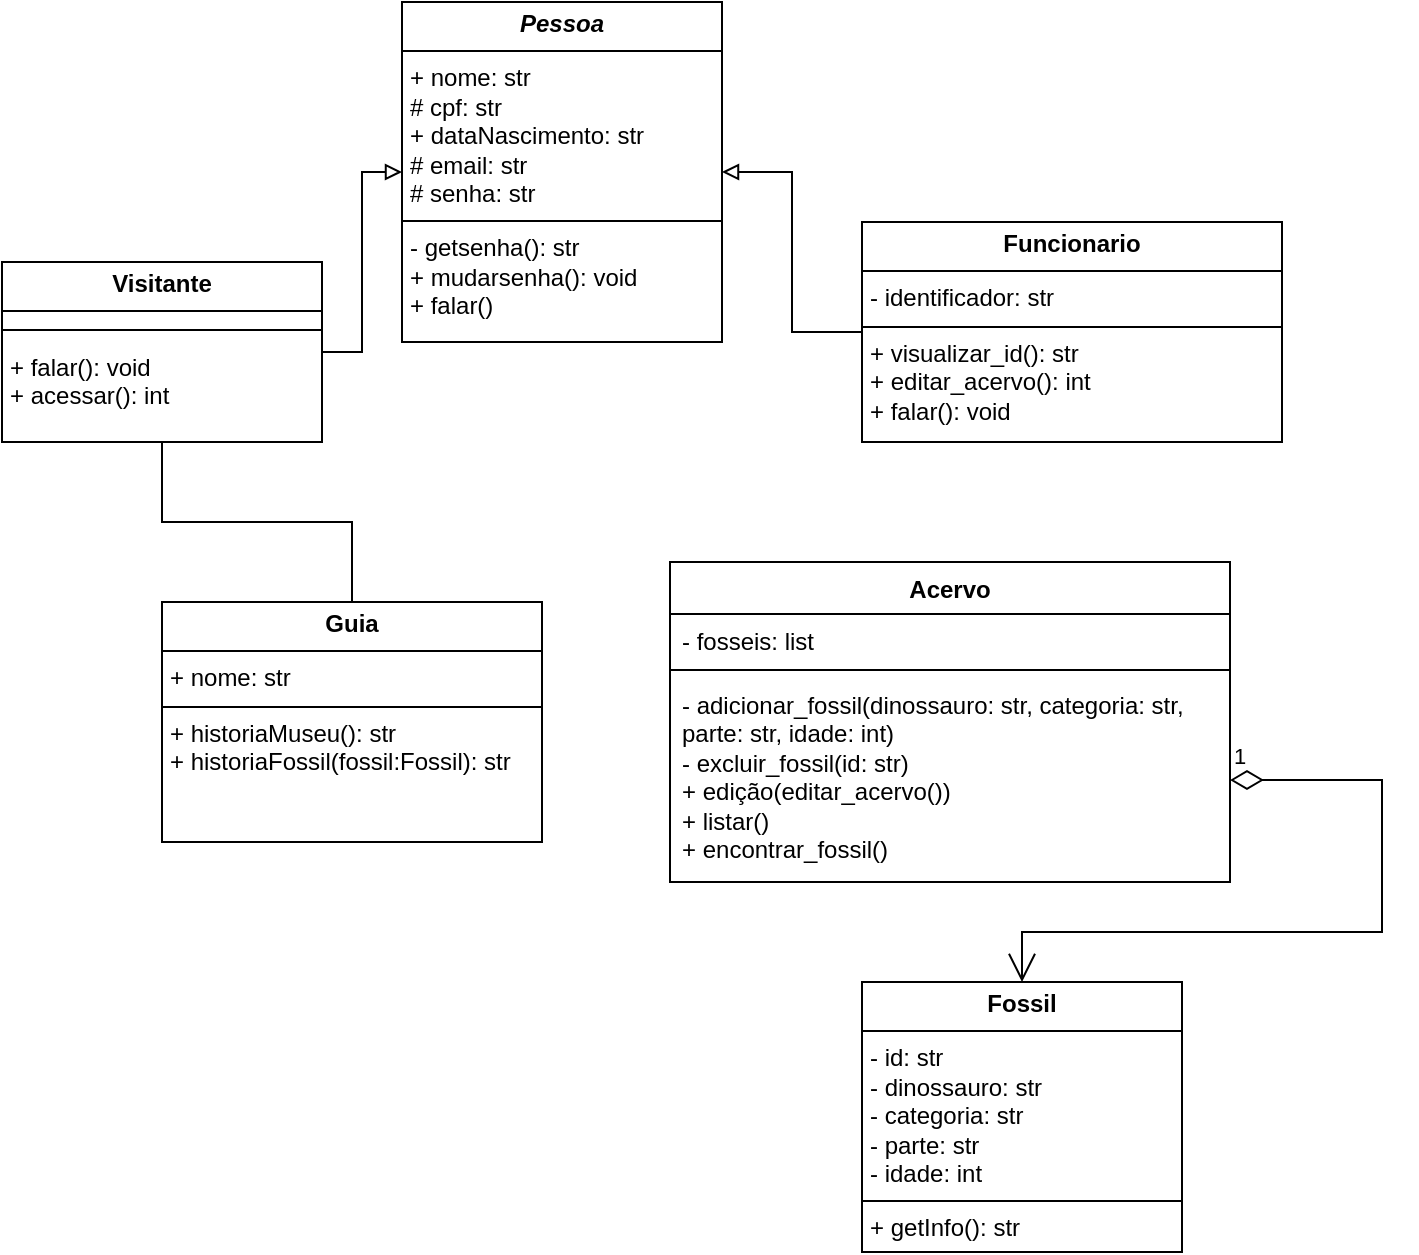 <mxfile version="25.0.3">
  <diagram name="Página-1" id="xMBLjgHwu8_9Ey4e87Mu">
    <mxGraphModel dx="880" dy="434" grid="1" gridSize="10" guides="1" tooltips="1" connect="1" arrows="1" fold="1" page="1" pageScale="1" pageWidth="827" pageHeight="1169" math="0" shadow="0">
      <root>
        <mxCell id="0" />
        <mxCell id="1" parent="0" />
        <mxCell id="QGTMMUV1N1az6ob_RiHV-1" value="&lt;p style=&quot;margin:0px;margin-top:4px;text-align:center;&quot;&gt;&lt;b&gt;&lt;i&gt;Pessoa&lt;/i&gt;&lt;/b&gt;&lt;/p&gt;&lt;hr size=&quot;1&quot; style=&quot;border-style:solid;&quot;&gt;&lt;p style=&quot;margin:0px;margin-left:4px;&quot;&gt;+ nome: str&lt;/p&gt;&lt;p style=&quot;margin:0px;margin-left:4px;&quot;&gt;# cpf: str&lt;/p&gt;&lt;p style=&quot;margin:0px;margin-left:4px;&quot;&gt;+ dataNascimento: str&lt;/p&gt;&lt;p style=&quot;margin:0px;margin-left:4px;&quot;&gt;# email: str&lt;/p&gt;&lt;p style=&quot;margin:0px;margin-left:4px;&quot;&gt;# senha: str&lt;/p&gt;&lt;hr size=&quot;1&quot; style=&quot;border-style:solid;&quot;&gt;&lt;p style=&quot;margin:0px;margin-left:4px;&quot;&gt;&lt;span style=&quot;background-color: initial;&quot;&gt;- getsenha(): str&lt;/span&gt;&lt;/p&gt;&lt;p style=&quot;margin:0px;margin-left:4px;&quot;&gt;&lt;span style=&quot;background-color: initial;&quot;&gt;+ mudarsenha(): void&lt;/span&gt;&lt;/p&gt;&lt;p style=&quot;margin:0px;margin-left:4px;&quot;&gt;+ falar()&lt;/p&gt;" style="verticalAlign=top;align=left;overflow=fill;html=1;whiteSpace=wrap;" parent="1" vertex="1">
          <mxGeometry x="280" y="90" width="160" height="170" as="geometry" />
        </mxCell>
        <mxCell id="ZSzZyokpukPjl3Q3LuYp-15" style="edgeStyle=orthogonalEdgeStyle;rounded=0;orthogonalLoop=1;jettySize=auto;html=1;endArrow=none;endFill=0;" parent="1" source="QGTMMUV1N1az6ob_RiHV-2" target="QGTMMUV1N1az6ob_RiHV-6" edge="1">
          <mxGeometry relative="1" as="geometry" />
        </mxCell>
        <mxCell id="QGTMMUV1N1az6ob_RiHV-2" value="&lt;p style=&quot;margin:0px;margin-top:4px;text-align:center;&quot;&gt;&lt;b&gt;Visitante&lt;/b&gt;&lt;/p&gt;&lt;hr size=&quot;1&quot; style=&quot;border-style:solid;&quot;&gt;&lt;p style=&quot;margin:0px;margin-left:4px;&quot;&gt;&lt;br&gt;&lt;/p&gt;&lt;p style=&quot;margin:0px;margin-left:4px;&quot;&gt;+ falar(): void&lt;/p&gt;&lt;p style=&quot;margin:0px;margin-left:4px;&quot;&gt;+ acessar(): int&lt;/p&gt;&lt;p style=&quot;margin:0px;margin-left:4px;&quot;&gt;&lt;br&gt;&lt;/p&gt;" style="verticalAlign=top;align=left;overflow=fill;html=1;whiteSpace=wrap;" parent="1" vertex="1">
          <mxGeometry x="80" y="220" width="160" height="90" as="geometry" />
        </mxCell>
        <mxCell id="ZSzZyokpukPjl3Q3LuYp-9" style="edgeStyle=orthogonalEdgeStyle;rounded=0;orthogonalLoop=1;jettySize=auto;html=1;endArrow=block;endFill=0;" parent="1" source="QGTMMUV1N1az6ob_RiHV-4" target="QGTMMUV1N1az6ob_RiHV-1" edge="1">
          <mxGeometry relative="1" as="geometry" />
        </mxCell>
        <mxCell id="QGTMMUV1N1az6ob_RiHV-4" value="&lt;p style=&quot;margin:0px;margin-top:4px;text-align:center;&quot;&gt;&lt;b&gt;Funcionario&lt;/b&gt;&lt;/p&gt;&lt;hr size=&quot;1&quot; style=&quot;border-style:solid;&quot;&gt;&lt;p style=&quot;margin:0px;margin-left:4px;&quot;&gt;- identificador: str&lt;/p&gt;&lt;hr size=&quot;1&quot; style=&quot;border-style:solid;&quot;&gt;&lt;p style=&quot;margin:0px;margin-left:4px;&quot;&gt;+ visualizar_id(): str&lt;/p&gt;&lt;p style=&quot;margin:0px;margin-left:4px;&quot;&gt;+ editar_acervo(): int&lt;/p&gt;&lt;p style=&quot;margin:0px;margin-left:4px;&quot;&gt;+ falar(): void&lt;/p&gt;" style="verticalAlign=top;align=left;overflow=fill;html=1;whiteSpace=wrap;" parent="1" vertex="1">
          <mxGeometry x="510" y="200" width="210" height="110" as="geometry" />
        </mxCell>
        <mxCell id="QGTMMUV1N1az6ob_RiHV-6" value="&lt;p style=&quot;margin:0px;margin-top:4px;text-align:center;&quot;&gt;&lt;b&gt;Guia&lt;/b&gt;&lt;/p&gt;&lt;hr size=&quot;1&quot; style=&quot;border-style:solid;&quot;&gt;&lt;p style=&quot;margin:0px;margin-left:4px;&quot;&gt;+ nome: str&lt;/p&gt;&lt;hr size=&quot;1&quot; style=&quot;border-style:solid;&quot;&gt;&lt;p style=&quot;margin:0px;margin-left:4px;&quot;&gt;+ historiaMuseu(): str&lt;/p&gt;&lt;p style=&quot;margin:0px;margin-left:4px;&quot;&gt;+ historiaFossil(fossil:Fossil): str&lt;/p&gt;" style="verticalAlign=top;align=left;overflow=fill;html=1;whiteSpace=wrap;" parent="1" vertex="1">
          <mxGeometry x="160" y="390" width="190" height="120" as="geometry" />
        </mxCell>
        <mxCell id="QGTMMUV1N1az6ob_RiHV-7" value="&lt;p style=&quot;margin:0px;margin-top:4px;text-align:center;&quot;&gt;&lt;b&gt;Fossil&lt;/b&gt;&lt;/p&gt;&lt;hr size=&quot;1&quot; style=&quot;border-style:solid;&quot;&gt;&lt;p style=&quot;margin:0px;margin-left:4px;&quot;&gt;- id: str&lt;/p&gt;&lt;p style=&quot;margin:0px;margin-left:4px;&quot;&gt;- dinossauro: str&lt;/p&gt;&lt;p style=&quot;margin:0px;margin-left:4px;&quot;&gt;- categoria: str&lt;/p&gt;&lt;p style=&quot;margin:0px;margin-left:4px;&quot;&gt;- parte: str&lt;/p&gt;&lt;p style=&quot;margin:0px;margin-left:4px;&quot;&gt;- idade: int&lt;/p&gt;&lt;hr size=&quot;1&quot; style=&quot;border-style:solid;&quot;&gt;&lt;p style=&quot;margin:0px;margin-left:4px;&quot;&gt;+ getInfo(): str&lt;/p&gt;" style="verticalAlign=top;align=left;overflow=fill;html=1;whiteSpace=wrap;" parent="1" vertex="1">
          <mxGeometry x="510" y="580" width="160" height="135" as="geometry" />
        </mxCell>
        <mxCell id="ZSzZyokpukPjl3Q3LuYp-1" value="Acervo" style="swimlane;fontStyle=1;align=center;verticalAlign=top;childLayout=stackLayout;horizontal=1;startSize=26;horizontalStack=0;resizeParent=1;resizeParentMax=0;resizeLast=0;collapsible=1;marginBottom=0;whiteSpace=wrap;html=1;" parent="1" vertex="1">
          <mxGeometry x="414" y="370" width="280" height="160" as="geometry" />
        </mxCell>
        <mxCell id="ZSzZyokpukPjl3Q3LuYp-2" value="&lt;div&gt;&lt;span style=&quot;background-color: initial;&quot;&gt;- fosseis: list&lt;/span&gt;&lt;/div&gt;&lt;div&gt;&lt;span style=&quot;background-color: initial;&quot;&gt;&lt;br&gt;&lt;/span&gt;&lt;/div&gt;&lt;div&gt;&lt;span style=&quot;background-color: initial;&quot;&gt;&lt;br&gt;&lt;/span&gt;&lt;/div&gt;" style="text;strokeColor=none;fillColor=none;align=left;verticalAlign=top;spacingLeft=4;spacingRight=4;overflow=hidden;rotatable=0;points=[[0,0.5],[1,0.5]];portConstraint=eastwest;whiteSpace=wrap;html=1;" parent="ZSzZyokpukPjl3Q3LuYp-1" vertex="1">
          <mxGeometry y="26" width="280" height="24" as="geometry" />
        </mxCell>
        <mxCell id="ZSzZyokpukPjl3Q3LuYp-3" value="" style="line;strokeWidth=1;fillColor=none;align=left;verticalAlign=middle;spacingTop=-1;spacingLeft=3;spacingRight=3;rotatable=0;labelPosition=right;points=[];portConstraint=eastwest;strokeColor=inherit;" parent="ZSzZyokpukPjl3Q3LuYp-1" vertex="1">
          <mxGeometry y="50" width="280" height="8" as="geometry" />
        </mxCell>
        <mxCell id="ZSzZyokpukPjl3Q3LuYp-4" value="- adicionar_fossil(dinossauro: str, categoria: str, parte: str, idade: int)&lt;div&gt;- excluir_fossil(id: str)&lt;/div&gt;&lt;div&gt;+ edição(editar_acervo())&lt;/div&gt;&lt;div&gt;+ listar()&lt;/div&gt;&lt;div&gt;+ encontrar_fossil()&lt;/div&gt;&lt;div&gt;&lt;br&gt;&lt;/div&gt;&lt;div&gt;&lt;br&gt;&lt;/div&gt;" style="text;strokeColor=none;fillColor=none;align=left;verticalAlign=top;spacingLeft=4;spacingRight=4;overflow=hidden;rotatable=0;points=[[0,0.5],[1,0.5]];portConstraint=eastwest;whiteSpace=wrap;html=1;" parent="ZSzZyokpukPjl3Q3LuYp-1" vertex="1">
          <mxGeometry y="58" width="280" height="102" as="geometry" />
        </mxCell>
        <mxCell id="ZSzZyokpukPjl3Q3LuYp-10" style="edgeStyle=orthogonalEdgeStyle;rounded=0;orthogonalLoop=1;jettySize=auto;html=1;endArrow=block;endFill=0;" parent="1" source="QGTMMUV1N1az6ob_RiHV-2" target="QGTMMUV1N1az6ob_RiHV-1" edge="1">
          <mxGeometry relative="1" as="geometry" />
        </mxCell>
        <mxCell id="ZSzZyokpukPjl3Q3LuYp-11" value="" style="line;strokeWidth=1;fillColor=none;align=left;verticalAlign=middle;spacingTop=-1;spacingLeft=3;spacingRight=3;rotatable=0;labelPosition=right;points=[];portConstraint=eastwest;strokeColor=inherit;" parent="1" vertex="1">
          <mxGeometry x="80" y="250" width="160" height="8" as="geometry" />
        </mxCell>
        <mxCell id="ZSzZyokpukPjl3Q3LuYp-14" value="1" style="endArrow=open;html=1;endSize=12;startArrow=diamondThin;startSize=14;startFill=0;edgeStyle=orthogonalEdgeStyle;align=left;verticalAlign=bottom;rounded=0;" parent="1" source="ZSzZyokpukPjl3Q3LuYp-4" target="QGTMMUV1N1az6ob_RiHV-7" edge="1">
          <mxGeometry x="-1" y="3" relative="1" as="geometry">
            <mxPoint x="450" y="630" as="sourcePoint" />
            <mxPoint x="610" y="630" as="targetPoint" />
            <Array as="points">
              <mxPoint x="770" y="479" />
              <mxPoint x="770" y="555" />
              <mxPoint x="590" y="555" />
            </Array>
          </mxGeometry>
        </mxCell>
      </root>
    </mxGraphModel>
  </diagram>
</mxfile>
